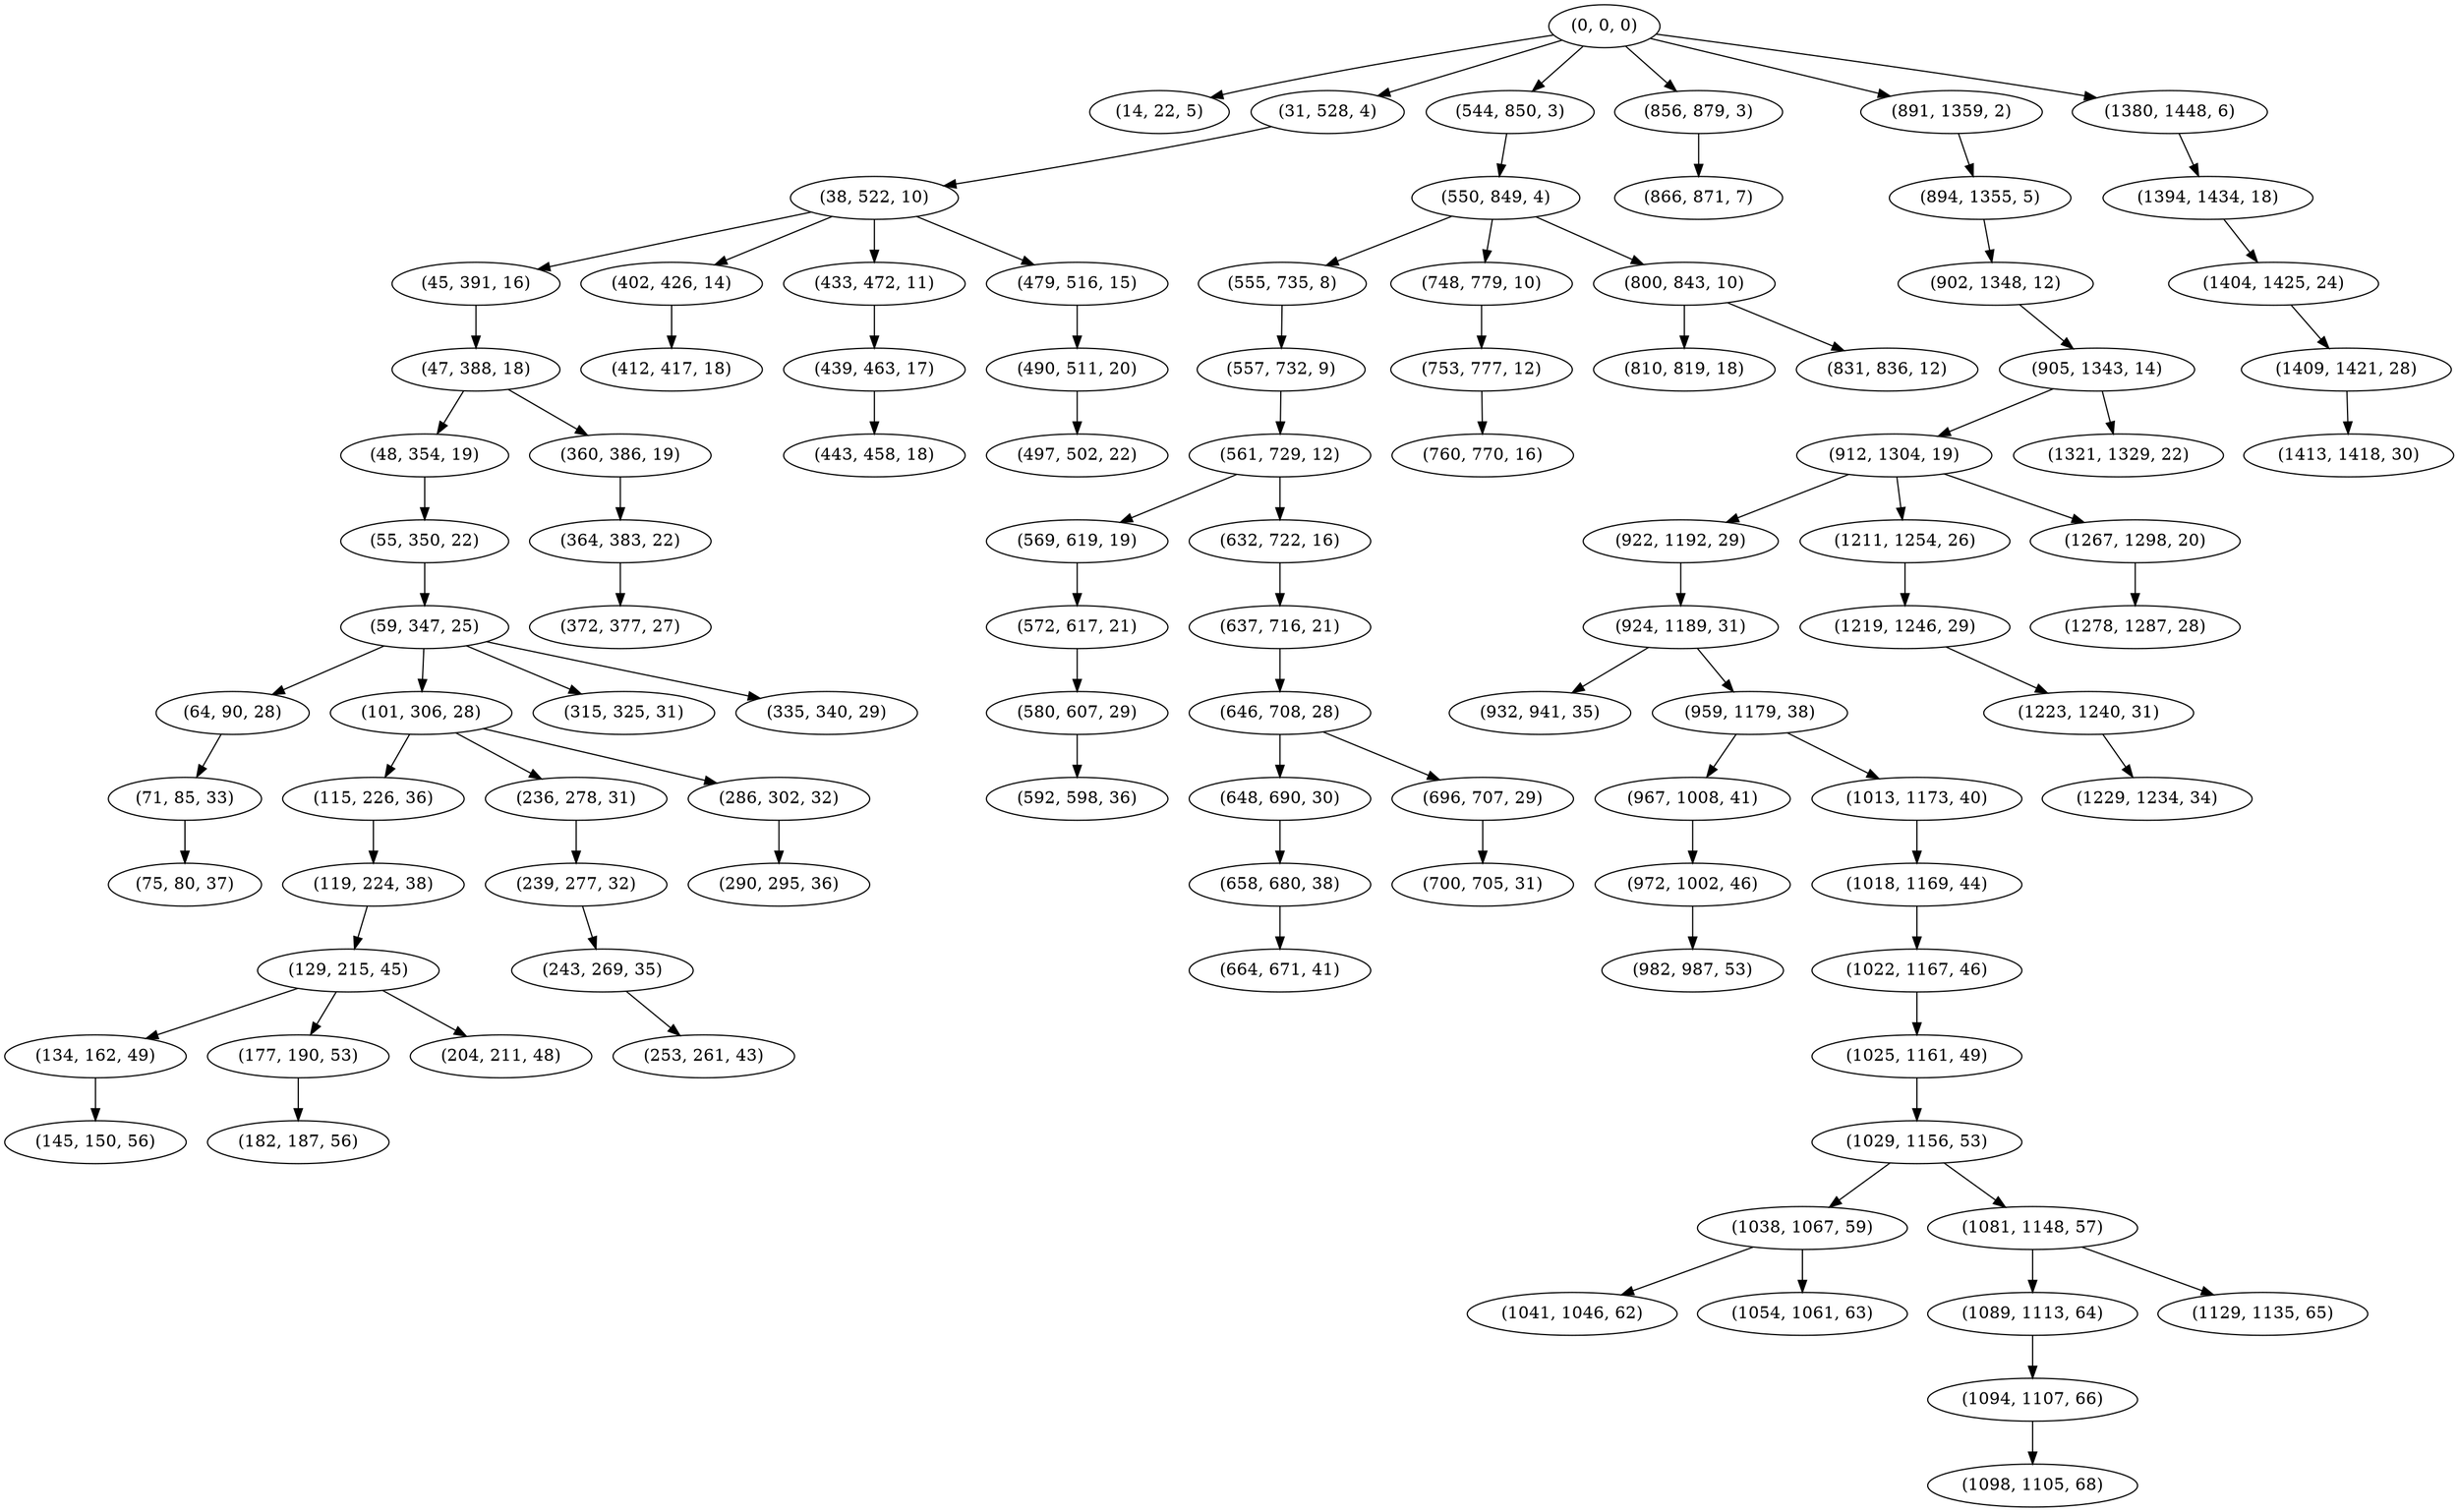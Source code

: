 digraph tree {
    "(0, 0, 0)";
    "(14, 22, 5)";
    "(31, 528, 4)";
    "(38, 522, 10)";
    "(45, 391, 16)";
    "(47, 388, 18)";
    "(48, 354, 19)";
    "(55, 350, 22)";
    "(59, 347, 25)";
    "(64, 90, 28)";
    "(71, 85, 33)";
    "(75, 80, 37)";
    "(101, 306, 28)";
    "(115, 226, 36)";
    "(119, 224, 38)";
    "(129, 215, 45)";
    "(134, 162, 49)";
    "(145, 150, 56)";
    "(177, 190, 53)";
    "(182, 187, 56)";
    "(204, 211, 48)";
    "(236, 278, 31)";
    "(239, 277, 32)";
    "(243, 269, 35)";
    "(253, 261, 43)";
    "(286, 302, 32)";
    "(290, 295, 36)";
    "(315, 325, 31)";
    "(335, 340, 29)";
    "(360, 386, 19)";
    "(364, 383, 22)";
    "(372, 377, 27)";
    "(402, 426, 14)";
    "(412, 417, 18)";
    "(433, 472, 11)";
    "(439, 463, 17)";
    "(443, 458, 18)";
    "(479, 516, 15)";
    "(490, 511, 20)";
    "(497, 502, 22)";
    "(544, 850, 3)";
    "(550, 849, 4)";
    "(555, 735, 8)";
    "(557, 732, 9)";
    "(561, 729, 12)";
    "(569, 619, 19)";
    "(572, 617, 21)";
    "(580, 607, 29)";
    "(592, 598, 36)";
    "(632, 722, 16)";
    "(637, 716, 21)";
    "(646, 708, 28)";
    "(648, 690, 30)";
    "(658, 680, 38)";
    "(664, 671, 41)";
    "(696, 707, 29)";
    "(700, 705, 31)";
    "(748, 779, 10)";
    "(753, 777, 12)";
    "(760, 770, 16)";
    "(800, 843, 10)";
    "(810, 819, 18)";
    "(831, 836, 12)";
    "(856, 879, 3)";
    "(866, 871, 7)";
    "(891, 1359, 2)";
    "(894, 1355, 5)";
    "(902, 1348, 12)";
    "(905, 1343, 14)";
    "(912, 1304, 19)";
    "(922, 1192, 29)";
    "(924, 1189, 31)";
    "(932, 941, 35)";
    "(959, 1179, 38)";
    "(967, 1008, 41)";
    "(972, 1002, 46)";
    "(982, 987, 53)";
    "(1013, 1173, 40)";
    "(1018, 1169, 44)";
    "(1022, 1167, 46)";
    "(1025, 1161, 49)";
    "(1029, 1156, 53)";
    "(1038, 1067, 59)";
    "(1041, 1046, 62)";
    "(1054, 1061, 63)";
    "(1081, 1148, 57)";
    "(1089, 1113, 64)";
    "(1094, 1107, 66)";
    "(1098, 1105, 68)";
    "(1129, 1135, 65)";
    "(1211, 1254, 26)";
    "(1219, 1246, 29)";
    "(1223, 1240, 31)";
    "(1229, 1234, 34)";
    "(1267, 1298, 20)";
    "(1278, 1287, 28)";
    "(1321, 1329, 22)";
    "(1380, 1448, 6)";
    "(1394, 1434, 18)";
    "(1404, 1425, 24)";
    "(1409, 1421, 28)";
    "(1413, 1418, 30)";
    "(0, 0, 0)" -> "(14, 22, 5)";
    "(0, 0, 0)" -> "(31, 528, 4)";
    "(0, 0, 0)" -> "(544, 850, 3)";
    "(0, 0, 0)" -> "(856, 879, 3)";
    "(0, 0, 0)" -> "(891, 1359, 2)";
    "(0, 0, 0)" -> "(1380, 1448, 6)";
    "(31, 528, 4)" -> "(38, 522, 10)";
    "(38, 522, 10)" -> "(45, 391, 16)";
    "(38, 522, 10)" -> "(402, 426, 14)";
    "(38, 522, 10)" -> "(433, 472, 11)";
    "(38, 522, 10)" -> "(479, 516, 15)";
    "(45, 391, 16)" -> "(47, 388, 18)";
    "(47, 388, 18)" -> "(48, 354, 19)";
    "(47, 388, 18)" -> "(360, 386, 19)";
    "(48, 354, 19)" -> "(55, 350, 22)";
    "(55, 350, 22)" -> "(59, 347, 25)";
    "(59, 347, 25)" -> "(64, 90, 28)";
    "(59, 347, 25)" -> "(101, 306, 28)";
    "(59, 347, 25)" -> "(315, 325, 31)";
    "(59, 347, 25)" -> "(335, 340, 29)";
    "(64, 90, 28)" -> "(71, 85, 33)";
    "(71, 85, 33)" -> "(75, 80, 37)";
    "(101, 306, 28)" -> "(115, 226, 36)";
    "(101, 306, 28)" -> "(236, 278, 31)";
    "(101, 306, 28)" -> "(286, 302, 32)";
    "(115, 226, 36)" -> "(119, 224, 38)";
    "(119, 224, 38)" -> "(129, 215, 45)";
    "(129, 215, 45)" -> "(134, 162, 49)";
    "(129, 215, 45)" -> "(177, 190, 53)";
    "(129, 215, 45)" -> "(204, 211, 48)";
    "(134, 162, 49)" -> "(145, 150, 56)";
    "(177, 190, 53)" -> "(182, 187, 56)";
    "(236, 278, 31)" -> "(239, 277, 32)";
    "(239, 277, 32)" -> "(243, 269, 35)";
    "(243, 269, 35)" -> "(253, 261, 43)";
    "(286, 302, 32)" -> "(290, 295, 36)";
    "(360, 386, 19)" -> "(364, 383, 22)";
    "(364, 383, 22)" -> "(372, 377, 27)";
    "(402, 426, 14)" -> "(412, 417, 18)";
    "(433, 472, 11)" -> "(439, 463, 17)";
    "(439, 463, 17)" -> "(443, 458, 18)";
    "(479, 516, 15)" -> "(490, 511, 20)";
    "(490, 511, 20)" -> "(497, 502, 22)";
    "(544, 850, 3)" -> "(550, 849, 4)";
    "(550, 849, 4)" -> "(555, 735, 8)";
    "(550, 849, 4)" -> "(748, 779, 10)";
    "(550, 849, 4)" -> "(800, 843, 10)";
    "(555, 735, 8)" -> "(557, 732, 9)";
    "(557, 732, 9)" -> "(561, 729, 12)";
    "(561, 729, 12)" -> "(569, 619, 19)";
    "(561, 729, 12)" -> "(632, 722, 16)";
    "(569, 619, 19)" -> "(572, 617, 21)";
    "(572, 617, 21)" -> "(580, 607, 29)";
    "(580, 607, 29)" -> "(592, 598, 36)";
    "(632, 722, 16)" -> "(637, 716, 21)";
    "(637, 716, 21)" -> "(646, 708, 28)";
    "(646, 708, 28)" -> "(648, 690, 30)";
    "(646, 708, 28)" -> "(696, 707, 29)";
    "(648, 690, 30)" -> "(658, 680, 38)";
    "(658, 680, 38)" -> "(664, 671, 41)";
    "(696, 707, 29)" -> "(700, 705, 31)";
    "(748, 779, 10)" -> "(753, 777, 12)";
    "(753, 777, 12)" -> "(760, 770, 16)";
    "(800, 843, 10)" -> "(810, 819, 18)";
    "(800, 843, 10)" -> "(831, 836, 12)";
    "(856, 879, 3)" -> "(866, 871, 7)";
    "(891, 1359, 2)" -> "(894, 1355, 5)";
    "(894, 1355, 5)" -> "(902, 1348, 12)";
    "(902, 1348, 12)" -> "(905, 1343, 14)";
    "(905, 1343, 14)" -> "(912, 1304, 19)";
    "(905, 1343, 14)" -> "(1321, 1329, 22)";
    "(912, 1304, 19)" -> "(922, 1192, 29)";
    "(912, 1304, 19)" -> "(1211, 1254, 26)";
    "(912, 1304, 19)" -> "(1267, 1298, 20)";
    "(922, 1192, 29)" -> "(924, 1189, 31)";
    "(924, 1189, 31)" -> "(932, 941, 35)";
    "(924, 1189, 31)" -> "(959, 1179, 38)";
    "(959, 1179, 38)" -> "(967, 1008, 41)";
    "(959, 1179, 38)" -> "(1013, 1173, 40)";
    "(967, 1008, 41)" -> "(972, 1002, 46)";
    "(972, 1002, 46)" -> "(982, 987, 53)";
    "(1013, 1173, 40)" -> "(1018, 1169, 44)";
    "(1018, 1169, 44)" -> "(1022, 1167, 46)";
    "(1022, 1167, 46)" -> "(1025, 1161, 49)";
    "(1025, 1161, 49)" -> "(1029, 1156, 53)";
    "(1029, 1156, 53)" -> "(1038, 1067, 59)";
    "(1029, 1156, 53)" -> "(1081, 1148, 57)";
    "(1038, 1067, 59)" -> "(1041, 1046, 62)";
    "(1038, 1067, 59)" -> "(1054, 1061, 63)";
    "(1081, 1148, 57)" -> "(1089, 1113, 64)";
    "(1081, 1148, 57)" -> "(1129, 1135, 65)";
    "(1089, 1113, 64)" -> "(1094, 1107, 66)";
    "(1094, 1107, 66)" -> "(1098, 1105, 68)";
    "(1211, 1254, 26)" -> "(1219, 1246, 29)";
    "(1219, 1246, 29)" -> "(1223, 1240, 31)";
    "(1223, 1240, 31)" -> "(1229, 1234, 34)";
    "(1267, 1298, 20)" -> "(1278, 1287, 28)";
    "(1380, 1448, 6)" -> "(1394, 1434, 18)";
    "(1394, 1434, 18)" -> "(1404, 1425, 24)";
    "(1404, 1425, 24)" -> "(1409, 1421, 28)";
    "(1409, 1421, 28)" -> "(1413, 1418, 30)";
}
